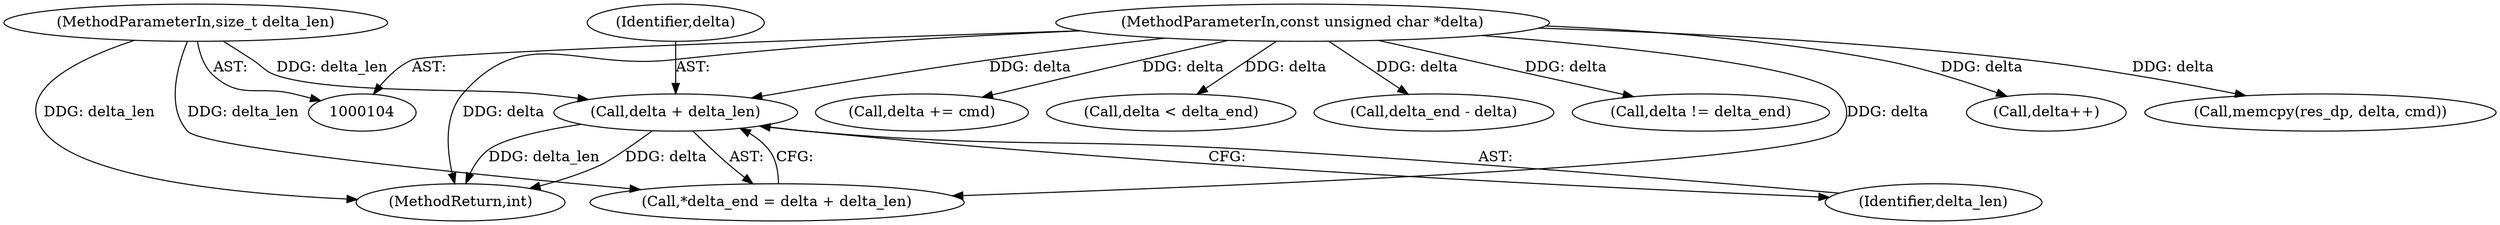 digraph "0_libgit2_c1577110467b701dcbcf9439ac225ea851b47d22@pointer" {
"1000115" [label="(Call,delta + delta_len)"];
"1000109" [label="(MethodParameterIn,const unsigned char *delta)"];
"1000110" [label="(MethodParameterIn,size_t delta_len)"];
"1000312" [label="(Call,memcpy(res_dp, delta, cmd))"];
"1000109" [label="(MethodParameterIn,const unsigned char *delta)"];
"1000113" [label="(Call,*delta_end = delta + delta_len)"];
"1000115" [label="(Call,delta + delta_len)"];
"1000316" [label="(Call,delta += cmd)"];
"1000191" [label="(Call,delta < delta_end)"];
"1000355" [label="(MethodReturn,int)"];
"1000304" [label="(Call,delta_end - delta)"];
"1000117" [label="(Identifier,delta_len)"];
"1000116" [label="(Identifier,delta)"];
"1000330" [label="(Call,delta != delta_end)"];
"1000199" [label="(Call,delta++)"];
"1000110" [label="(MethodParameterIn,size_t delta_len)"];
"1000115" -> "1000113"  [label="AST: "];
"1000115" -> "1000117"  [label="CFG: "];
"1000116" -> "1000115"  [label="AST: "];
"1000117" -> "1000115"  [label="AST: "];
"1000113" -> "1000115"  [label="CFG: "];
"1000115" -> "1000355"  [label="DDG: delta_len"];
"1000115" -> "1000355"  [label="DDG: delta"];
"1000109" -> "1000115"  [label="DDG: delta"];
"1000110" -> "1000115"  [label="DDG: delta_len"];
"1000109" -> "1000104"  [label="AST: "];
"1000109" -> "1000355"  [label="DDG: delta"];
"1000109" -> "1000113"  [label="DDG: delta"];
"1000109" -> "1000191"  [label="DDG: delta"];
"1000109" -> "1000199"  [label="DDG: delta"];
"1000109" -> "1000304"  [label="DDG: delta"];
"1000109" -> "1000312"  [label="DDG: delta"];
"1000109" -> "1000316"  [label="DDG: delta"];
"1000109" -> "1000330"  [label="DDG: delta"];
"1000110" -> "1000104"  [label="AST: "];
"1000110" -> "1000355"  [label="DDG: delta_len"];
"1000110" -> "1000113"  [label="DDG: delta_len"];
}
